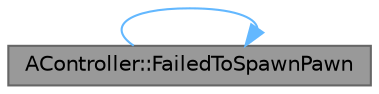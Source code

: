 digraph "AController::FailedToSpawnPawn"
{
 // INTERACTIVE_SVG=YES
 // LATEX_PDF_SIZE
  bgcolor="transparent";
  edge [fontname=Helvetica,fontsize=10,labelfontname=Helvetica,labelfontsize=10];
  node [fontname=Helvetica,fontsize=10,shape=box,height=0.2,width=0.4];
  rankdir="LR";
  Node1 [id="Node000001",label="AController::FailedToSpawnPawn",height=0.2,width=0.4,color="gray40", fillcolor="grey60", style="filled", fontcolor="black",tooltip="GameMode failed to spawn pawn for me."];
  Node1 -> Node1 [id="edge1_Node000001_Node000001",color="steelblue1",style="solid",tooltip=" "];
}
